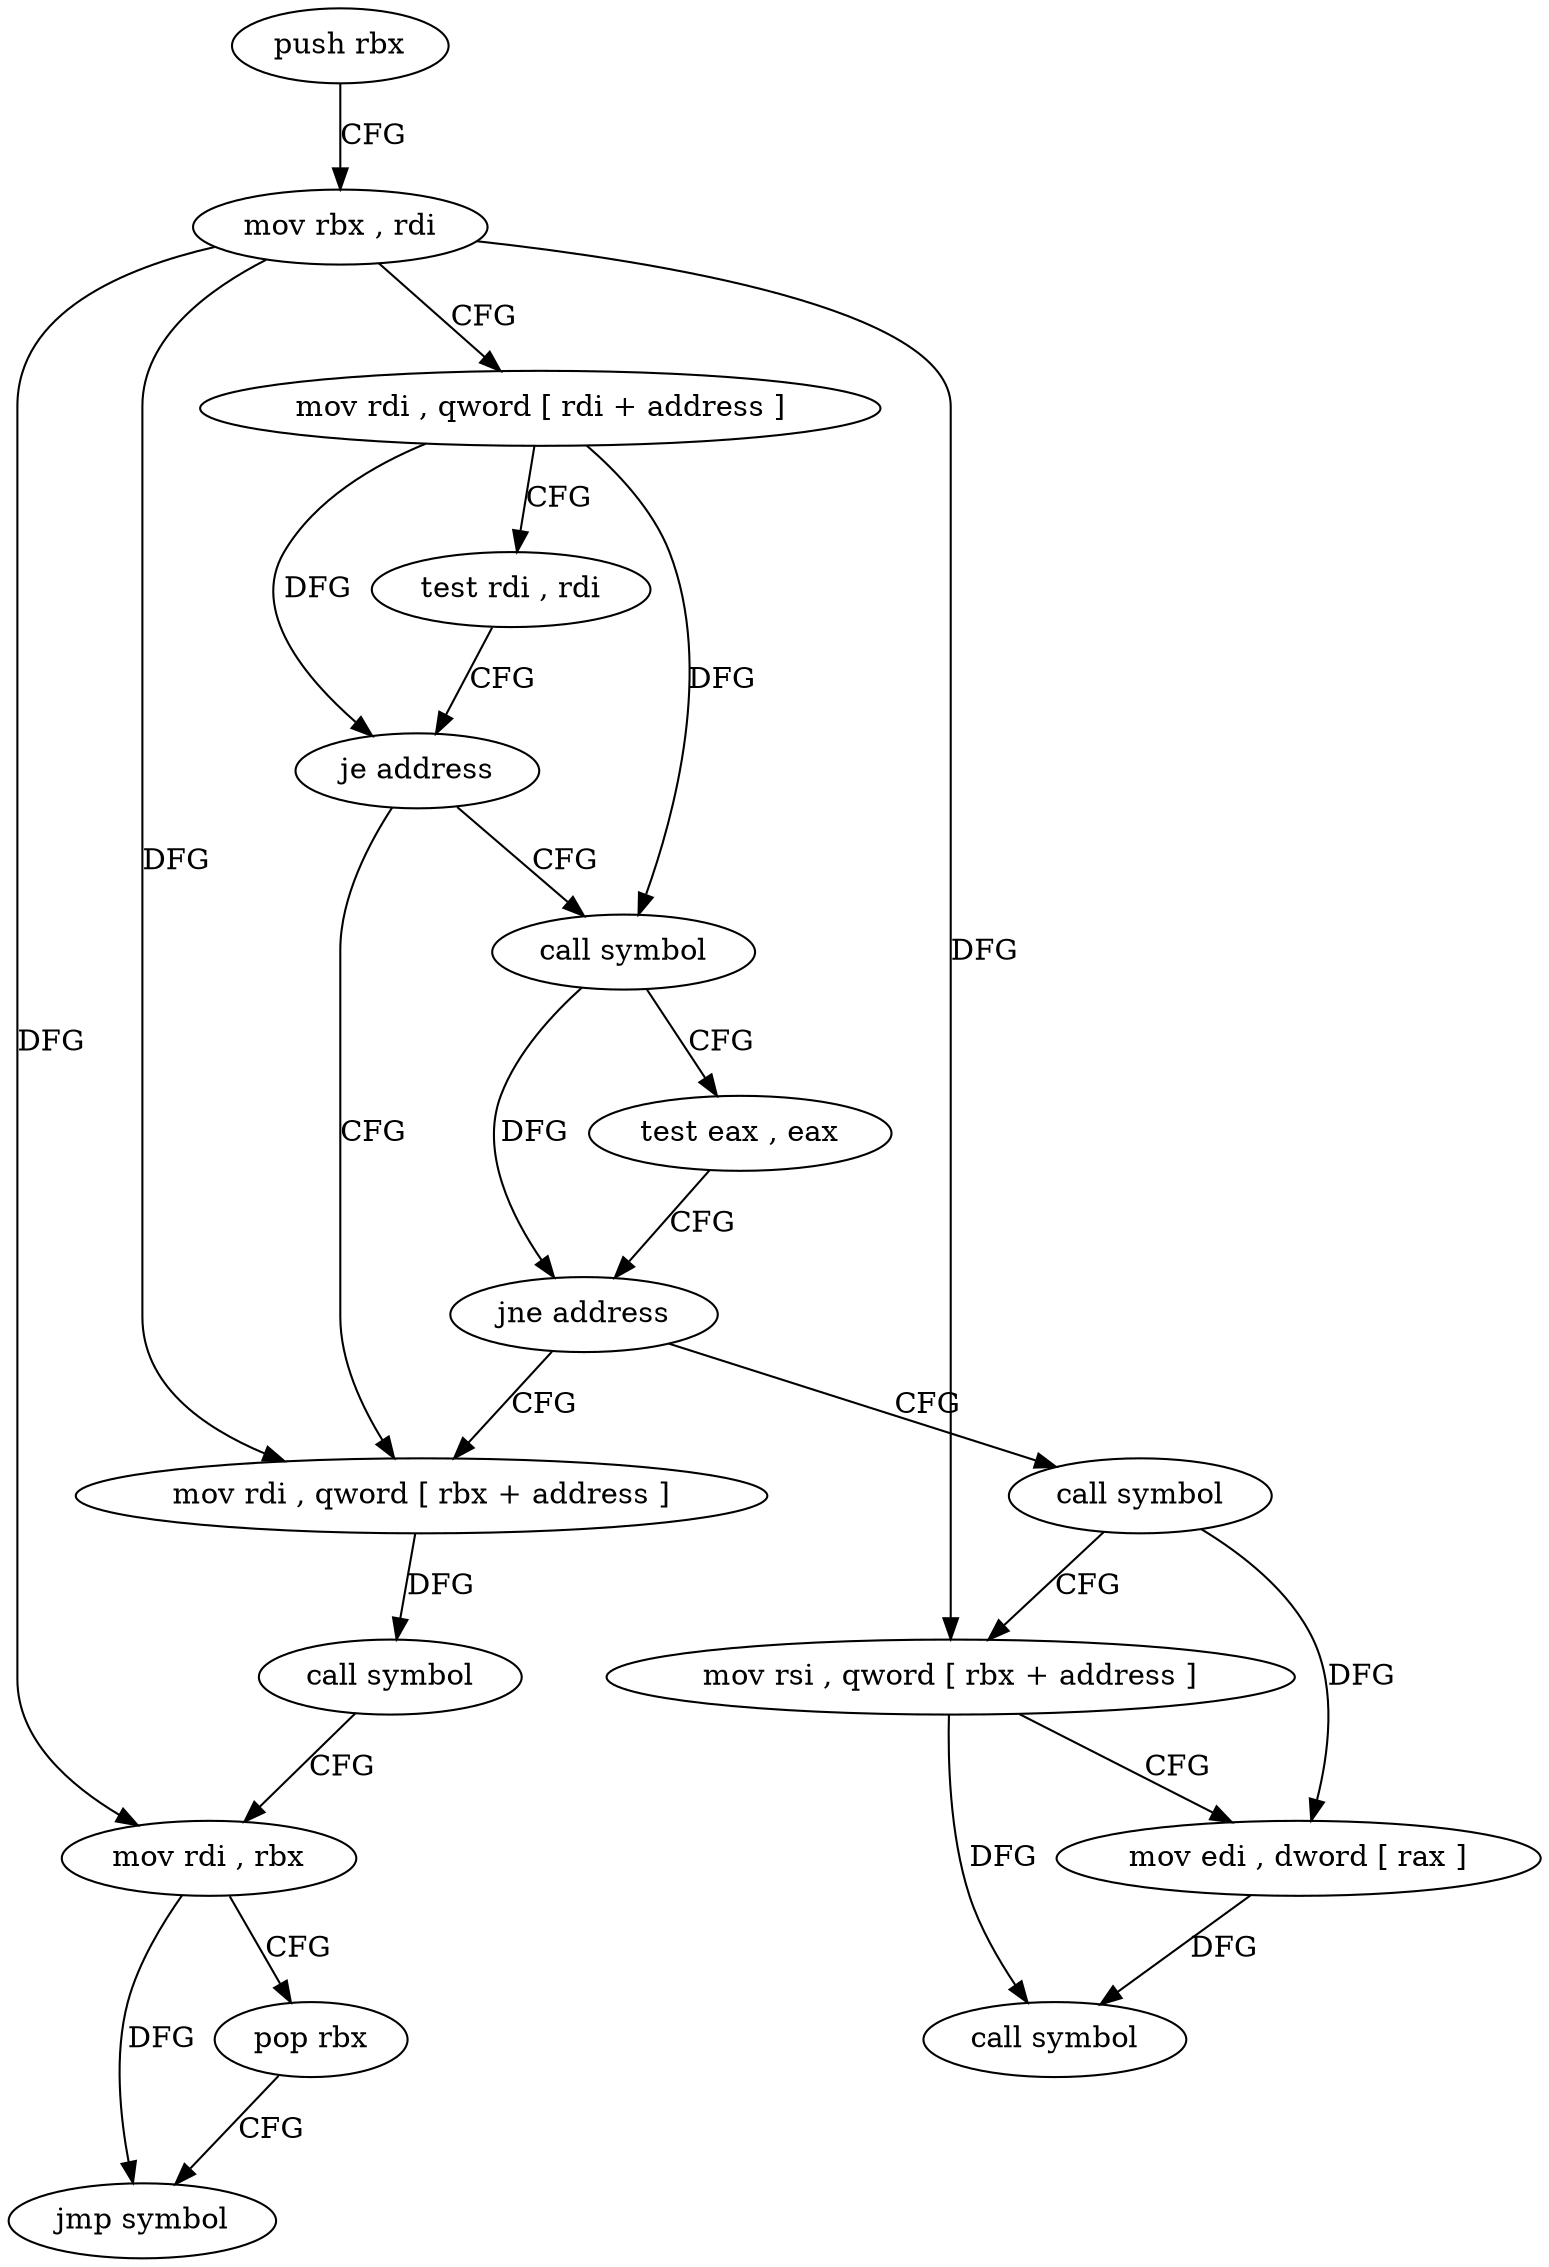 digraph "func" {
"4234880" [label = "push rbx" ]
"4234881" [label = "mov rbx , rdi" ]
"4234884" [label = "mov rdi , qword [ rdi + address ]" ]
"4234888" [label = "test rdi , rdi" ]
"4234891" [label = "je address" ]
"4234902" [label = "mov rdi , qword [ rbx + address ]" ]
"4234893" [label = "call symbol" ]
"4234906" [label = "call symbol" ]
"4234911" [label = "mov rdi , rbx" ]
"4234914" [label = "pop rbx" ]
"4234915" [label = "jmp symbol" ]
"4234898" [label = "test eax , eax" ]
"4234900" [label = "jne address" ]
"4234920" [label = "call symbol" ]
"4234925" [label = "mov rsi , qword [ rbx + address ]" ]
"4234929" [label = "mov edi , dword [ rax ]" ]
"4234931" [label = "call symbol" ]
"4234880" -> "4234881" [ label = "CFG" ]
"4234881" -> "4234884" [ label = "CFG" ]
"4234881" -> "4234902" [ label = "DFG" ]
"4234881" -> "4234911" [ label = "DFG" ]
"4234881" -> "4234925" [ label = "DFG" ]
"4234884" -> "4234888" [ label = "CFG" ]
"4234884" -> "4234891" [ label = "DFG" ]
"4234884" -> "4234893" [ label = "DFG" ]
"4234888" -> "4234891" [ label = "CFG" ]
"4234891" -> "4234902" [ label = "CFG" ]
"4234891" -> "4234893" [ label = "CFG" ]
"4234902" -> "4234906" [ label = "DFG" ]
"4234893" -> "4234898" [ label = "CFG" ]
"4234893" -> "4234900" [ label = "DFG" ]
"4234906" -> "4234911" [ label = "CFG" ]
"4234911" -> "4234914" [ label = "CFG" ]
"4234911" -> "4234915" [ label = "DFG" ]
"4234914" -> "4234915" [ label = "CFG" ]
"4234898" -> "4234900" [ label = "CFG" ]
"4234900" -> "4234920" [ label = "CFG" ]
"4234900" -> "4234902" [ label = "CFG" ]
"4234920" -> "4234925" [ label = "CFG" ]
"4234920" -> "4234929" [ label = "DFG" ]
"4234925" -> "4234929" [ label = "CFG" ]
"4234925" -> "4234931" [ label = "DFG" ]
"4234929" -> "4234931" [ label = "DFG" ]
}
